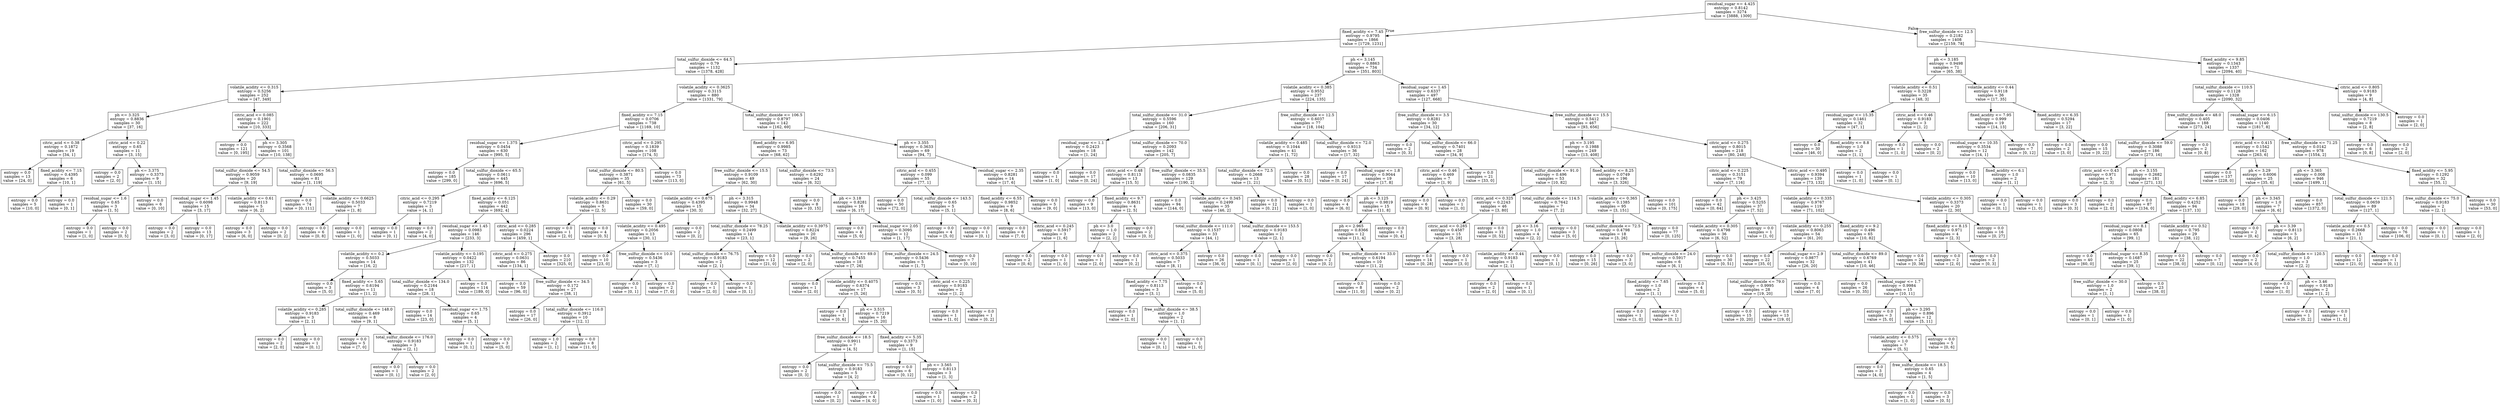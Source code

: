 digraph Tree {
node [shape=box] ;
0 [label="residual_sugar <= 4.425\nentropy = 0.8142\nsamples = 3274\nvalue = [3888, 1309]"] ;
1 [label="fixed_acidity <= 7.45\nentropy = 0.9795\nsamples = 1866\nvalue = [1729, 1231]"] ;
0 -> 1 [labeldistance=2.5, labelangle=45, headlabel="True"] ;
2 [label="total_sulfur_dioxide <= 64.5\nentropy = 0.79\nsamples = 1132\nvalue = [1378, 428]"] ;
1 -> 2 ;
3 [label="volatile_acidity <= 0.315\nentropy = 0.5256\nsamples = 252\nvalue = [47, 349]"] ;
2 -> 3 ;
4 [label="ph <= 3.325\nentropy = 0.8836\nsamples = 30\nvalue = [37, 16]"] ;
3 -> 4 ;
5 [label="citric_acid <= 0.38\nentropy = 0.1872\nsamples = 19\nvalue = [34, 1]"] ;
4 -> 5 ;
6 [label="entropy = 0.0\nsamples = 13\nvalue = [24, 0]"] ;
5 -> 6 ;
7 [label="fixed_acidity <= 7.15\nentropy = 0.4395\nsamples = 6\nvalue = [10, 1]"] ;
5 -> 7 ;
8 [label="entropy = 0.0\nsamples = 5\nvalue = [10, 0]"] ;
7 -> 8 ;
9 [label="entropy = 0.0\nsamples = 1\nvalue = [0, 1]"] ;
7 -> 9 ;
10 [label="citric_acid <= 0.22\nentropy = 0.65\nsamples = 11\nvalue = [3, 15]"] ;
4 -> 10 ;
11 [label="entropy = 0.0\nsamples = 2\nvalue = [2, 0]"] ;
10 -> 11 ;
12 [label="ph <= 3.375\nentropy = 0.3373\nsamples = 9\nvalue = [1, 15]"] ;
10 -> 12 ;
13 [label="residual_sugar <= 1.6\nentropy = 0.65\nsamples = 3\nvalue = [1, 5]"] ;
12 -> 13 ;
14 [label="entropy = 0.0\nsamples = 1\nvalue = [1, 0]"] ;
13 -> 14 ;
15 [label="entropy = 0.0\nsamples = 2\nvalue = [0, 5]"] ;
13 -> 15 ;
16 [label="entropy = 0.0\nsamples = 6\nvalue = [0, 10]"] ;
12 -> 16 ;
17 [label="citric_acid <= 0.085\nentropy = 0.1901\nsamples = 222\nvalue = [10, 333]"] ;
3 -> 17 ;
18 [label="entropy = 0.0\nsamples = 121\nvalue = [0, 195]"] ;
17 -> 18 ;
19 [label="ph <= 3.305\nentropy = 0.3568\nsamples = 101\nvalue = [10, 138]"] ;
17 -> 19 ;
20 [label="total_sulfur_dioxide <= 54.5\nentropy = 0.9059\nsamples = 20\nvalue = [9, 19]"] ;
19 -> 20 ;
21 [label="residual_sugar <= 1.45\nentropy = 0.6098\nsamples = 15\nvalue = [3, 17]"] ;
20 -> 21 ;
22 [label="entropy = 0.0\nsamples = 2\nvalue = [3, 0]"] ;
21 -> 22 ;
23 [label="entropy = 0.0\nsamples = 13\nvalue = [0, 17]"] ;
21 -> 23 ;
24 [label="volatile_acidity <= 0.61\nentropy = 0.8113\nsamples = 5\nvalue = [6, 2]"] ;
20 -> 24 ;
25 [label="entropy = 0.0\nsamples = 3\nvalue = [6, 0]"] ;
24 -> 25 ;
26 [label="entropy = 0.0\nsamples = 2\nvalue = [0, 2]"] ;
24 -> 26 ;
27 [label="total_sulfur_dioxide <= 56.5\nentropy = 0.0695\nsamples = 81\nvalue = [1, 119]"] ;
19 -> 27 ;
28 [label="entropy = 0.0\nsamples = 74\nvalue = [0, 111]"] ;
27 -> 28 ;
29 [label="volatile_acidity <= 0.6625\nentropy = 0.5033\nsamples = 7\nvalue = [1, 8]"] ;
27 -> 29 ;
30 [label="entropy = 0.0\nsamples = 6\nvalue = [0, 8]"] ;
29 -> 30 ;
31 [label="entropy = 0.0\nsamples = 1\nvalue = [1, 0]"] ;
29 -> 31 ;
32 [label="volatile_acidity <= 0.3625\nentropy = 0.3115\nsamples = 880\nvalue = [1331, 79]"] ;
2 -> 32 ;
33 [label="fixed_acidity <= 7.15\nentropy = 0.0706\nsamples = 738\nvalue = [1169, 10]"] ;
32 -> 33 ;
34 [label="residual_sugar <= 1.375\nentropy = 0.0454\nsamples = 630\nvalue = [995, 5]"] ;
33 -> 34 ;
35 [label="entropy = 0.0\nsamples = 185\nvalue = [299, 0]"] ;
34 -> 35 ;
36 [label="total_sulfur_dioxide <= 65.5\nentropy = 0.0611\nsamples = 445\nvalue = [696, 5]"] ;
34 -> 36 ;
37 [label="citric_acid <= 0.295\nentropy = 0.7219\nsamples = 3\nvalue = [4, 1]"] ;
36 -> 37 ;
38 [label="entropy = 0.0\nsamples = 1\nvalue = [0, 1]"] ;
37 -> 38 ;
39 [label="entropy = 0.0\nsamples = 2\nvalue = [4, 0]"] ;
37 -> 39 ;
40 [label="fixed_acidity <= 6.125\nentropy = 0.051\nsamples = 442\nvalue = [692, 4]"] ;
36 -> 40 ;
41 [label="residual_sugar <= 1.45\nentropy = 0.0983\nsamples = 146\nvalue = [233, 3]"] ;
40 -> 41 ;
42 [label="volatile_acidity <= 0.2\nentropy = 0.5033\nsamples = 14\nvalue = [16, 2]"] ;
41 -> 42 ;
43 [label="entropy = 0.0\nsamples = 3\nvalue = [5, 0]"] ;
42 -> 43 ;
44 [label="fixed_acidity <= 5.65\nentropy = 0.6194\nsamples = 11\nvalue = [11, 2]"] ;
42 -> 44 ;
45 [label="volatile_acidity <= 0.285\nentropy = 0.9183\nsamples = 3\nvalue = [2, 1]"] ;
44 -> 45 ;
46 [label="entropy = 0.0\nsamples = 2\nvalue = [2, 0]"] ;
45 -> 46 ;
47 [label="entropy = 0.0\nsamples = 1\nvalue = [0, 1]"] ;
45 -> 47 ;
48 [label="total_sulfur_dioxide <= 148.0\nentropy = 0.469\nsamples = 8\nvalue = [9, 1]"] ;
44 -> 48 ;
49 [label="entropy = 0.0\nsamples = 5\nvalue = [7, 0]"] ;
48 -> 49 ;
50 [label="total_sulfur_dioxide <= 176.0\nentropy = 0.9183\nsamples = 3\nvalue = [2, 1]"] ;
48 -> 50 ;
51 [label="entropy = 0.0\nsamples = 1\nvalue = [0, 1]"] ;
50 -> 51 ;
52 [label="entropy = 0.0\nsamples = 2\nvalue = [2, 0]"] ;
50 -> 52 ;
53 [label="volatile_acidity <= 0.195\nentropy = 0.0422\nsamples = 132\nvalue = [217, 1]"] ;
41 -> 53 ;
54 [label="total_sulfur_dioxide <= 134.0\nentropy = 0.2164\nsamples = 18\nvalue = [28, 1]"] ;
53 -> 54 ;
55 [label="entropy = 0.0\nsamples = 14\nvalue = [23, 0]"] ;
54 -> 55 ;
56 [label="residual_sugar <= 1.75\nentropy = 0.65\nsamples = 4\nvalue = [5, 1]"] ;
54 -> 56 ;
57 [label="entropy = 0.0\nsamples = 1\nvalue = [0, 1]"] ;
56 -> 57 ;
58 [label="entropy = 0.0\nsamples = 3\nvalue = [5, 0]"] ;
56 -> 58 ;
59 [label="entropy = 0.0\nsamples = 114\nvalue = [189, 0]"] ;
53 -> 59 ;
60 [label="citric_acid <= 0.285\nentropy = 0.0224\nsamples = 296\nvalue = [459, 1]"] ;
40 -> 60 ;
61 [label="citric_acid <= 0.275\nentropy = 0.0631\nsamples = 86\nvalue = [134, 1]"] ;
60 -> 61 ;
62 [label="entropy = 0.0\nsamples = 59\nvalue = [96, 0]"] ;
61 -> 62 ;
63 [label="free_sulfur_dioxide <= 34.5\nentropy = 0.172\nsamples = 27\nvalue = [38, 1]"] ;
61 -> 63 ;
64 [label="entropy = 0.0\nsamples = 17\nvalue = [26, 0]"] ;
63 -> 64 ;
65 [label="total_sulfur_dioxide <= 116.0\nentropy = 0.3912\nsamples = 10\nvalue = [12, 1]"] ;
63 -> 65 ;
66 [label="entropy = 1.0\nsamples = 2\nvalue = [1, 1]"] ;
65 -> 66 ;
67 [label="entropy = 0.0\nsamples = 8\nvalue = [11, 0]"] ;
65 -> 67 ;
68 [label="entropy = 0.0\nsamples = 210\nvalue = [325, 0]"] ;
60 -> 68 ;
69 [label="citric_acid <= 0.295\nentropy = 0.1839\nsamples = 108\nvalue = [174, 5]"] ;
33 -> 69 ;
70 [label="total_sulfur_dioxide <= 80.5\nentropy = 0.3871\nsamples = 35\nvalue = [61, 5]"] ;
69 -> 70 ;
71 [label="volatile_acidity <= 0.29\nentropy = 0.8631\nsamples = 5\nvalue = [2, 5]"] ;
70 -> 71 ;
72 [label="entropy = 0.0\nsamples = 1\nvalue = [2, 0]"] ;
71 -> 72 ;
73 [label="entropy = 0.0\nsamples = 4\nvalue = [0, 5]"] ;
71 -> 73 ;
74 [label="entropy = 0.0\nsamples = 30\nvalue = [59, 0]"] ;
70 -> 74 ;
75 [label="entropy = 0.0\nsamples = 73\nvalue = [113, 0]"] ;
69 -> 75 ;
76 [label="total_sulfur_dioxide <= 106.5\nentropy = 0.8797\nsamples = 142\nvalue = [162, 69]"] ;
32 -> 76 ;
77 [label="fixed_acidity <= 6.95\nentropy = 0.9985\nsamples = 73\nvalue = [68, 62]"] ;
76 -> 77 ;
78 [label="free_sulfur_dioxide <= 15.5\nentropy = 0.9109\nsamples = 49\nvalue = [62, 30]"] ;
77 -> 78 ;
79 [label="volatile_acidity <= 0.675\nentropy = 0.4395\nsamples = 15\nvalue = [30, 3]"] ;
78 -> 79 ;
80 [label="volatile_acidity <= 0.495\nentropy = 0.2056\nsamples = 13\nvalue = [30, 1]"] ;
79 -> 80 ;
81 [label="entropy = 0.0\nsamples = 10\nvalue = [23, 0]"] ;
80 -> 81 ;
82 [label="free_sulfur_dioxide <= 10.0\nentropy = 0.5436\nsamples = 3\nvalue = [7, 1]"] ;
80 -> 82 ;
83 [label="entropy = 0.0\nsamples = 1\nvalue = [0, 1]"] ;
82 -> 83 ;
84 [label="entropy = 0.0\nsamples = 2\nvalue = [7, 0]"] ;
82 -> 84 ;
85 [label="entropy = 0.0\nsamples = 2\nvalue = [0, 2]"] ;
79 -> 85 ;
86 [label="ph <= 3.315\nentropy = 0.9948\nsamples = 34\nvalue = [32, 27]"] ;
78 -> 86 ;
87 [label="total_sulfur_dioxide <= 78.25\nentropy = 0.2499\nsamples = 14\nvalue = [23, 1]"] ;
86 -> 87 ;
88 [label="total_sulfur_dioxide <= 76.75\nentropy = 0.9183\nsamples = 2\nvalue = [2, 1]"] ;
87 -> 88 ;
89 [label="entropy = 0.0\nsamples = 1\nvalue = [2, 0]"] ;
88 -> 89 ;
90 [label="entropy = 0.0\nsamples = 1\nvalue = [0, 1]"] ;
88 -> 90 ;
91 [label="entropy = 0.0\nsamples = 12\nvalue = [21, 0]"] ;
87 -> 91 ;
92 [label="volatile_acidity <= 0.3975\nentropy = 0.8224\nsamples = 20\nvalue = [9, 26]"] ;
86 -> 92 ;
93 [label="entropy = 0.0\nsamples = 2\nvalue = [2, 0]"] ;
92 -> 93 ;
94 [label="total_sulfur_dioxide <= 69.0\nentropy = 0.7455\nsamples = 18\nvalue = [7, 26]"] ;
92 -> 94 ;
95 [label="entropy = 0.0\nsamples = 1\nvalue = [2, 0]"] ;
94 -> 95 ;
96 [label="volatile_acidity <= 0.4075\nentropy = 0.6374\nsamples = 17\nvalue = [5, 26]"] ;
94 -> 96 ;
97 [label="entropy = 0.0\nsamples = 1\nvalue = [0, 6]"] ;
96 -> 97 ;
98 [label="ph <= 3.515\nentropy = 0.7219\nsamples = 16\nvalue = [5, 20]"] ;
96 -> 98 ;
99 [label="free_sulfur_dioxide <= 18.5\nentropy = 0.9911\nsamples = 7\nvalue = [4, 5]"] ;
98 -> 99 ;
100 [label="entropy = 0.0\nsamples = 2\nvalue = [0, 3]"] ;
99 -> 100 ;
101 [label="total_sulfur_dioxide <= 75.5\nentropy = 0.9183\nsamples = 5\nvalue = [4, 2]"] ;
99 -> 101 ;
102 [label="entropy = 0.0\nsamples = 1\nvalue = [0, 2]"] ;
101 -> 102 ;
103 [label="entropy = 0.0\nsamples = 4\nvalue = [4, 0]"] ;
101 -> 103 ;
104 [label="fixed_acidity <= 5.35\nentropy = 0.3373\nsamples = 9\nvalue = [1, 15]"] ;
98 -> 104 ;
105 [label="entropy = 0.0\nsamples = 6\nvalue = [0, 12]"] ;
104 -> 105 ;
106 [label="ph <= 3.565\nentropy = 0.8113\nsamples = 3\nvalue = [1, 3]"] ;
104 -> 106 ;
107 [label="entropy = 0.0\nsamples = 1\nvalue = [1, 0]"] ;
106 -> 107 ;
108 [label="entropy = 0.0\nsamples = 2\nvalue = [0, 3]"] ;
106 -> 108 ;
109 [label="total_sulfur_dioxide <= 73.5\nentropy = 0.6292\nsamples = 24\nvalue = [6, 32]"] ;
77 -> 109 ;
110 [label="entropy = 0.0\nsamples = 8\nvalue = [0, 15]"] ;
109 -> 110 ;
111 [label="ph <= 3.18\nentropy = 0.8281\nsamples = 16\nvalue = [6, 17]"] ;
109 -> 111 ;
112 [label="entropy = 0.0\nsamples = 4\nvalue = [5, 0]"] ;
111 -> 112 ;
113 [label="residual_sugar <= 2.05\nentropy = 0.3095\nsamples = 12\nvalue = [1, 17]"] ;
111 -> 113 ;
114 [label="free_sulfur_dioxide <= 24.5\nentropy = 0.5436\nsamples = 5\nvalue = [1, 7]"] ;
113 -> 114 ;
115 [label="entropy = 0.0\nsamples = 3\nvalue = [0, 5]"] ;
114 -> 115 ;
116 [label="citric_acid <= 0.225\nentropy = 0.9183\nsamples = 2\nvalue = [1, 2]"] ;
114 -> 116 ;
117 [label="entropy = 0.0\nsamples = 1\nvalue = [1, 0]"] ;
116 -> 117 ;
118 [label="entropy = 0.0\nsamples = 1\nvalue = [0, 2]"] ;
116 -> 118 ;
119 [label="entropy = 0.0\nsamples = 7\nvalue = [0, 10]"] ;
113 -> 119 ;
120 [label="ph <= 3.355\nentropy = 0.3633\nsamples = 69\nvalue = [94, 7]"] ;
76 -> 120 ;
121 [label="citric_acid <= 0.455\nentropy = 0.099\nsamples = 55\nvalue = [77, 1]"] ;
120 -> 121 ;
122 [label="entropy = 0.0\nsamples = 50\nvalue = [72, 0]"] ;
121 -> 122 ;
123 [label="total_sulfur_dioxide <= 143.5\nentropy = 0.65\nsamples = 5\nvalue = [5, 1]"] ;
121 -> 123 ;
124 [label="entropy = 0.0\nsamples = 4\nvalue = [5, 0]"] ;
123 -> 124 ;
125 [label="entropy = 0.0\nsamples = 1\nvalue = [0, 1]"] ;
123 -> 125 ;
126 [label="residual_sugar <= 2.35\nentropy = 0.8281\nsamples = 14\nvalue = [17, 6]"] ;
120 -> 126 ;
127 [label="fixed_acidity <= 6.55\nentropy = 0.9852\nsamples = 9\nvalue = [8, 6]"] ;
126 -> 127 ;
128 [label="entropy = 0.0\nsamples = 6\nvalue = [7, 0]"] ;
127 -> 128 ;
129 [label="citric_acid <= 0.245\nentropy = 0.5917\nsamples = 3\nvalue = [1, 6]"] ;
127 -> 129 ;
130 [label="entropy = 0.0\nsamples = 2\nvalue = [0, 6]"] ;
129 -> 130 ;
131 [label="entropy = 0.0\nsamples = 1\nvalue = [1, 0]"] ;
129 -> 131 ;
132 [label="entropy = 0.0\nsamples = 5\nvalue = [9, 0]"] ;
126 -> 132 ;
133 [label="ph <= 3.145\nentropy = 0.8863\nsamples = 734\nvalue = [351, 803]"] ;
1 -> 133 ;
134 [label="volatile_acidity <= 0.385\nentropy = 0.9552\nsamples = 237\nvalue = [224, 135]"] ;
133 -> 134 ;
135 [label="total_sulfur_dioxide <= 31.0\nentropy = 0.5596\nsamples = 160\nvalue = [206, 31]"] ;
134 -> 135 ;
136 [label="residual_sugar <= 1.1\nentropy = 0.2423\nsamples = 18\nvalue = [1, 24]"] ;
135 -> 136 ;
137 [label="entropy = 0.0\nsamples = 1\nvalue = [1, 0]"] ;
136 -> 137 ;
138 [label="entropy = 0.0\nsamples = 17\nvalue = [0, 24]"] ;
136 -> 138 ;
139 [label="total_sulfur_dioxide <= 70.0\nentropy = 0.2093\nsamples = 142\nvalue = [205, 7]"] ;
135 -> 139 ;
140 [label="citric_acid <= 0.48\nentropy = 0.8113\nsamples = 13\nvalue = [15, 5]"] ;
139 -> 140 ;
141 [label="entropy = 0.0\nsamples = 9\nvalue = [13, 0]"] ;
140 -> 141 ;
142 [label="fixed_acidity <= 9.7\nentropy = 0.8631\nsamples = 4\nvalue = [2, 5]"] ;
140 -> 142 ;
143 [label="ph <= 3.0\nentropy = 1.0\nsamples = 2\nvalue = [2, 2]"] ;
142 -> 143 ;
144 [label="entropy = 0.0\nsamples = 1\nvalue = [2, 0]"] ;
143 -> 144 ;
145 [label="entropy = 0.0\nsamples = 1\nvalue = [0, 2]"] ;
143 -> 145 ;
146 [label="entropy = 0.0\nsamples = 2\nvalue = [0, 3]"] ;
142 -> 146 ;
147 [label="free_sulfur_dioxide <= 35.5\nentropy = 0.0835\nsamples = 129\nvalue = [190, 2]"] ;
139 -> 147 ;
148 [label="entropy = 0.0\nsamples = 94\nvalue = [144, 0]"] ;
147 -> 148 ;
149 [label="volatile_acidity <= 0.345\nentropy = 0.2499\nsamples = 35\nvalue = [46, 2]"] ;
147 -> 149 ;
150 [label="total_sulfur_dioxide <= 111.0\nentropy = 0.1537\nsamples = 33\nvalue = [44, 1]"] ;
149 -> 150 ;
151 [label="citric_acid <= 0.375\nentropy = 0.5033\nsamples = 7\nvalue = [8, 1]"] ;
150 -> 151 ;
152 [label="fixed_acidity <= 7.75\nentropy = 0.8113\nsamples = 3\nvalue = [3, 1]"] ;
151 -> 152 ;
153 [label="entropy = 0.0\nsamples = 1\nvalue = [2, 0]"] ;
152 -> 153 ;
154 [label="free_sulfur_dioxide <= 38.5\nentropy = 1.0\nsamples = 2\nvalue = [1, 1]"] ;
152 -> 154 ;
155 [label="entropy = 0.0\nsamples = 1\nvalue = [0, 1]"] ;
154 -> 155 ;
156 [label="entropy = 0.0\nsamples = 1\nvalue = [1, 0]"] ;
154 -> 156 ;
157 [label="entropy = 0.0\nsamples = 4\nvalue = [5, 0]"] ;
151 -> 157 ;
158 [label="entropy = 0.0\nsamples = 26\nvalue = [36, 0]"] ;
150 -> 158 ;
159 [label="total_sulfur_dioxide <= 153.5\nentropy = 0.9183\nsamples = 2\nvalue = [2, 1]"] ;
149 -> 159 ;
160 [label="entropy = 0.0\nsamples = 1\nvalue = [0, 1]"] ;
159 -> 160 ;
161 [label="entropy = 0.0\nsamples = 1\nvalue = [2, 0]"] ;
159 -> 161 ;
162 [label="free_sulfur_dioxide <= 12.5\nentropy = 0.6037\nsamples = 77\nvalue = [18, 104]"] ;
134 -> 162 ;
163 [label="volatile_acidity <= 0.485\nentropy = 0.1044\nsamples = 41\nvalue = [1, 72]"] ;
162 -> 163 ;
164 [label="total_sulfur_dioxide <= 72.5\nentropy = 0.2668\nsamples = 13\nvalue = [1, 21]"] ;
163 -> 164 ;
165 [label="entropy = 0.0\nsamples = 12\nvalue = [0, 21]"] ;
164 -> 165 ;
166 [label="entropy = 0.0\nsamples = 1\nvalue = [1, 0]"] ;
164 -> 166 ;
167 [label="entropy = 0.0\nsamples = 28\nvalue = [0, 51]"] ;
163 -> 167 ;
168 [label="total_sulfur_dioxide <= 72.0\nentropy = 0.9313\nsamples = 36\nvalue = [17, 32]"] ;
162 -> 168 ;
169 [label="entropy = 0.0\nsamples = 17\nvalue = [0, 24]"] ;
168 -> 169 ;
170 [label="residual_sugar <= 1.8\nentropy = 0.9044\nsamples = 19\nvalue = [17, 8]"] ;
168 -> 170 ;
171 [label="entropy = 0.0\nsamples = 4\nvalue = [6, 0]"] ;
170 -> 171 ;
172 [label="ph <= 3.125\nentropy = 0.9819\nsamples = 15\nvalue = [11, 8]"] ;
170 -> 172 ;
173 [label="ph <= 2.965\nentropy = 0.8366\nsamples = 12\nvalue = [11, 4]"] ;
172 -> 173 ;
174 [label="entropy = 0.0\nsamples = 2\nvalue = [0, 2]"] ;
173 -> 174 ;
175 [label="free_sulfur_dioxide <= 33.0\nentropy = 0.6194\nsamples = 10\nvalue = [11, 2]"] ;
173 -> 175 ;
176 [label="entropy = 0.0\nsamples = 8\nvalue = [11, 0]"] ;
175 -> 176 ;
177 [label="entropy = 0.0\nsamples = 2\nvalue = [0, 2]"] ;
175 -> 177 ;
178 [label="entropy = 0.0\nsamples = 3\nvalue = [0, 4]"] ;
172 -> 178 ;
179 [label="residual_sugar <= 1.45\nentropy = 0.6337\nsamples = 497\nvalue = [127, 668]"] ;
133 -> 179 ;
180 [label="free_sulfur_dioxide <= 3.5\nentropy = 0.8281\nsamples = 30\nvalue = [34, 12]"] ;
179 -> 180 ;
181 [label="entropy = 0.0\nsamples = 2\nvalue = [0, 3]"] ;
180 -> 181 ;
182 [label="total_sulfur_dioxide <= 66.0\nentropy = 0.7401\nsamples = 28\nvalue = [34, 9]"] ;
180 -> 182 ;
183 [label="citric_acid <= 0.46\nentropy = 0.469\nsamples = 7\nvalue = [1, 9]"] ;
182 -> 183 ;
184 [label="entropy = 0.0\nsamples = 6\nvalue = [0, 9]"] ;
183 -> 184 ;
185 [label="entropy = 0.0\nsamples = 1\nvalue = [1, 0]"] ;
183 -> 185 ;
186 [label="entropy = 0.0\nsamples = 21\nvalue = [33, 0]"] ;
182 -> 186 ;
187 [label="free_sulfur_dioxide <= 15.5\nentropy = 0.5412\nsamples = 467\nvalue = [93, 656]"] ;
179 -> 187 ;
188 [label="ph <= 3.195\nentropy = 0.1988\nsamples = 249\nvalue = [13, 408]"] ;
187 -> 188 ;
189 [label="total_sulfur_dioxide <= 91.0\nentropy = 0.496\nsamples = 53\nvalue = [10, 82]"] ;
188 -> 189 ;
190 [label="citric_acid <= 0.325\nentropy = 0.2243\nsamples = 46\nvalue = [3, 80]"] ;
189 -> 190 ;
191 [label="citric_acid <= 0.285\nentropy = 0.4587\nsamples = 15\nvalue = [3, 28]"] ;
190 -> 191 ;
192 [label="entropy = 0.0\nsamples = 14\nvalue = [0, 28]"] ;
191 -> 192 ;
193 [label="entropy = 0.0\nsamples = 1\nvalue = [3, 0]"] ;
191 -> 193 ;
194 [label="entropy = 0.0\nsamples = 31\nvalue = [0, 52]"] ;
190 -> 194 ;
195 [label="total_sulfur_dioxide <= 114.5\nentropy = 0.7642\nsamples = 7\nvalue = [7, 2]"] ;
189 -> 195 ;
196 [label="ph <= 3.16\nentropy = 1.0\nsamples = 4\nvalue = [2, 2]"] ;
195 -> 196 ;
197 [label="volatile_acidity <= 0.44\nentropy = 0.9183\nsamples = 3\nvalue = [2, 1]"] ;
196 -> 197 ;
198 [label="entropy = 0.0\nsamples = 2\nvalue = [2, 0]"] ;
197 -> 198 ;
199 [label="entropy = 0.0\nsamples = 1\nvalue = [0, 1]"] ;
197 -> 199 ;
200 [label="entropy = 0.0\nsamples = 1\nvalue = [0, 1]"] ;
196 -> 200 ;
201 [label="entropy = 0.0\nsamples = 3\nvalue = [5, 0]"] ;
195 -> 201 ;
202 [label="fixed_acidity <= 8.25\nentropy = 0.0749\nsamples = 196\nvalue = [3, 326]"] ;
188 -> 202 ;
203 [label="volatile_acidity <= 0.365\nentropy = 0.1385\nsamples = 95\nvalue = [3, 151]"] ;
202 -> 203 ;
204 [label="total_sulfur_dioxide <= 72.5\nentropy = 0.4798\nsamples = 18\nvalue = [3, 26]"] ;
203 -> 204 ;
205 [label="entropy = 0.0\nsamples = 15\nvalue = [0, 26]"] ;
204 -> 205 ;
206 [label="entropy = 0.0\nsamples = 3\nvalue = [3, 0]"] ;
204 -> 206 ;
207 [label="entropy = 0.0\nsamples = 77\nvalue = [0, 125]"] ;
203 -> 207 ;
208 [label="entropy = 0.0\nsamples = 101\nvalue = [0, 175]"] ;
202 -> 208 ;
209 [label="citric_acid <= 0.275\nentropy = 0.8015\nsamples = 218\nvalue = [80, 248]"] ;
187 -> 209 ;
210 [label="citric_acid <= 0.225\nentropy = 0.3151\nsamples = 79\nvalue = [7, 116]"] ;
209 -> 210 ;
211 [label="entropy = 0.0\nsamples = 42\nvalue = [0, 64]"] ;
210 -> 211 ;
212 [label="ph <= 3.425\nentropy = 0.5255\nsamples = 37\nvalue = [7, 52]"] ;
210 -> 212 ;
213 [label="volatile_acidity <= 0.305\nentropy = 0.4798\nsamples = 36\nvalue = [6, 52]"] ;
212 -> 213 ;
214 [label="free_sulfur_dioxide <= 24.0\nentropy = 0.5917\nsamples = 6\nvalue = [6, 1]"] ;
213 -> 214 ;
215 [label="fixed_acidity <= 7.65\nentropy = 1.0\nsamples = 2\nvalue = [1, 1]"] ;
214 -> 215 ;
216 [label="entropy = 0.0\nsamples = 1\nvalue = [1, 0]"] ;
215 -> 216 ;
217 [label="entropy = 0.0\nsamples = 1\nvalue = [0, 1]"] ;
215 -> 217 ;
218 [label="entropy = 0.0\nsamples = 4\nvalue = [5, 0]"] ;
214 -> 218 ;
219 [label="entropy = 0.0\nsamples = 30\nvalue = [0, 51]"] ;
213 -> 219 ;
220 [label="entropy = 0.0\nsamples = 1\nvalue = [1, 0]"] ;
212 -> 220 ;
221 [label="citric_acid <= 0.495\nentropy = 0.9394\nsamples = 139\nvalue = [73, 132]"] ;
209 -> 221 ;
222 [label="volatile_acidity <= 0.335\nentropy = 0.9767\nsamples = 119\nvalue = [71, 102]"] ;
221 -> 222 ;
223 [label="volatile_acidity <= 0.255\nentropy = 0.8063\nsamples = 54\nvalue = [61, 20]"] ;
222 -> 223 ;
224 [label="entropy = 0.0\nsamples = 22\nvalue = [35, 0]"] ;
223 -> 224 ;
225 [label="residual_sugar <= 2.9\nentropy = 0.9877\nsamples = 32\nvalue = [26, 20]"] ;
223 -> 225 ;
226 [label="total_sulfur_dioxide <= 79.0\nentropy = 0.9995\nsamples = 28\nvalue = [19, 20]"] ;
225 -> 226 ;
227 [label="entropy = 0.0\nsamples = 15\nvalue = [0, 20]"] ;
226 -> 227 ;
228 [label="entropy = 0.0\nsamples = 13\nvalue = [19, 0]"] ;
226 -> 228 ;
229 [label="entropy = 0.0\nsamples = 4\nvalue = [7, 0]"] ;
225 -> 229 ;
230 [label="fixed_acidity <= 9.2\nentropy = 0.496\nsamples = 65\nvalue = [10, 82]"] ;
222 -> 230 ;
231 [label="total_sulfur_dioxide <= 89.0\nentropy = 0.6769\nsamples = 41\nvalue = [10, 46]"] ;
230 -> 231 ;
232 [label="entropy = 0.0\nsamples = 26\nvalue = [0, 35]"] ;
231 -> 232 ;
233 [label="residual_sugar <= 1.7\nentropy = 0.9984\nsamples = 15\nvalue = [10, 11]"] ;
231 -> 233 ;
234 [label="entropy = 0.0\nsamples = 3\nvalue = [5, 0]"] ;
233 -> 234 ;
235 [label="ph <= 3.295\nentropy = 0.896\nsamples = 12\nvalue = [5, 11]"] ;
233 -> 235 ;
236 [label="volatile_acidity <= 0.575\nentropy = 1.0\nsamples = 7\nvalue = [5, 5]"] ;
235 -> 236 ;
237 [label="entropy = 0.0\nsamples = 3\nvalue = [4, 0]"] ;
236 -> 237 ;
238 [label="free_sulfur_dioxide <= 18.5\nentropy = 0.65\nsamples = 4\nvalue = [1, 5]"] ;
236 -> 238 ;
239 [label="entropy = 0.0\nsamples = 1\nvalue = [1, 0]"] ;
238 -> 239 ;
240 [label="entropy = 0.0\nsamples = 3\nvalue = [0, 5]"] ;
238 -> 240 ;
241 [label="entropy = 0.0\nsamples = 5\nvalue = [0, 6]"] ;
235 -> 241 ;
242 [label="entropy = 0.0\nsamples = 24\nvalue = [0, 36]"] ;
230 -> 242 ;
243 [label="volatile_acidity <= 0.305\nentropy = 0.3373\nsamples = 20\nvalue = [2, 30]"] ;
221 -> 243 ;
244 [label="fixed_acidity <= 8.15\nentropy = 0.971\nsamples = 4\nvalue = [2, 3]"] ;
243 -> 244 ;
245 [label="entropy = 0.0\nsamples = 2\nvalue = [2, 0]"] ;
244 -> 245 ;
246 [label="entropy = 0.0\nsamples = 2\nvalue = [0, 3]"] ;
244 -> 246 ;
247 [label="entropy = 0.0\nsamples = 16\nvalue = [0, 27]"] ;
243 -> 247 ;
248 [label="free_sulfur_dioxide <= 12.5\nentropy = 0.2182\nsamples = 1408\nvalue = [2159, 78]"] ;
0 -> 248 [labeldistance=2.5, labelangle=-45, headlabel="False"] ;
249 [label="ph <= 3.185\nentropy = 0.9498\nsamples = 71\nvalue = [65, 38]"] ;
248 -> 249 ;
250 [label="volatile_acidity <= 0.51\nentropy = 0.3228\nsamples = 35\nvalue = [48, 3]"] ;
249 -> 250 ;
251 [label="residual_sugar <= 15.35\nentropy = 0.1461\nsamples = 32\nvalue = [47, 1]"] ;
250 -> 251 ;
252 [label="entropy = 0.0\nsamples = 30\nvalue = [46, 0]"] ;
251 -> 252 ;
253 [label="fixed_acidity <= 8.8\nentropy = 1.0\nsamples = 2\nvalue = [1, 1]"] ;
251 -> 253 ;
254 [label="entropy = 0.0\nsamples = 1\nvalue = [1, 0]"] ;
253 -> 254 ;
255 [label="entropy = 0.0\nsamples = 1\nvalue = [0, 1]"] ;
253 -> 255 ;
256 [label="citric_acid <= 0.46\nentropy = 0.9183\nsamples = 3\nvalue = [1, 2]"] ;
250 -> 256 ;
257 [label="entropy = 0.0\nsamples = 1\nvalue = [1, 0]"] ;
256 -> 257 ;
258 [label="entropy = 0.0\nsamples = 2\nvalue = [0, 2]"] ;
256 -> 258 ;
259 [label="volatile_acidity <= 0.44\nentropy = 0.9118\nsamples = 36\nvalue = [17, 35]"] ;
249 -> 259 ;
260 [label="fixed_acidity <= 7.95\nentropy = 0.999\nsamples = 19\nvalue = [14, 13]"] ;
259 -> 260 ;
261 [label="residual_sugar <= 10.35\nentropy = 0.3534\nsamples = 12\nvalue = [14, 1]"] ;
260 -> 261 ;
262 [label="entropy = 0.0\nsamples = 10\nvalue = [13, 0]"] ;
261 -> 262 ;
263 [label="fixed_acidity <= 6.1\nentropy = 1.0\nsamples = 2\nvalue = [1, 1]"] ;
261 -> 263 ;
264 [label="entropy = 0.0\nsamples = 1\nvalue = [0, 1]"] ;
263 -> 264 ;
265 [label="entropy = 0.0\nsamples = 1\nvalue = [1, 0]"] ;
263 -> 265 ;
266 [label="entropy = 0.0\nsamples = 7\nvalue = [0, 12]"] ;
260 -> 266 ;
267 [label="fixed_acidity <= 6.35\nentropy = 0.5294\nsamples = 17\nvalue = [3, 22]"] ;
259 -> 267 ;
268 [label="entropy = 0.0\nsamples = 2\nvalue = [3, 0]"] ;
267 -> 268 ;
269 [label="entropy = 0.0\nsamples = 15\nvalue = [0, 22]"] ;
267 -> 269 ;
270 [label="fixed_acidity <= 9.85\nentropy = 0.1343\nsamples = 1337\nvalue = [2094, 40]"] ;
248 -> 270 ;
271 [label="total_sulfur_dioxide <= 110.5\nentropy = 0.1128\nsamples = 1328\nvalue = [2090, 32]"] ;
270 -> 271 ;
272 [label="free_sulfur_dioxide <= 48.0\nentropy = 0.405\nsamples = 188\nvalue = [273, 24]"] ;
271 -> 272 ;
273 [label="total_sulfur_dioxide <= 59.0\nentropy = 0.3088\nsamples = 186\nvalue = [273, 16]"] ;
272 -> 273 ;
274 [label="citric_acid <= 0.43\nentropy = 0.971\nsamples = 5\nvalue = [2, 3]"] ;
273 -> 274 ;
275 [label="entropy = 0.0\nsamples = 3\nvalue = [0, 3]"] ;
274 -> 275 ;
276 [label="entropy = 0.0\nsamples = 2\nvalue = [2, 0]"] ;
274 -> 276 ;
277 [label="ph <= 3.155\nentropy = 0.2682\nsamples = 181\nvalue = [271, 13]"] ;
273 -> 277 ;
278 [label="entropy = 0.0\nsamples = 87\nvalue = [134, 0]"] ;
277 -> 278 ;
279 [label="fixed_acidity <= 6.85\nentropy = 0.4252\nsamples = 94\nvalue = [137, 13]"] ;
277 -> 279 ;
280 [label="residual_sugar <= 8.1\nentropy = 0.0808\nsamples = 65\nvalue = [99, 1]"] ;
279 -> 280 ;
281 [label="entropy = 0.0\nsamples = 40\nvalue = [60, 0]"] ;
280 -> 281 ;
282 [label="residual_sugar <= 8.35\nentropy = 0.1687\nsamples = 25\nvalue = [39, 1]"] ;
280 -> 282 ;
283 [label="free_sulfur_dioxide <= 30.0\nentropy = 1.0\nsamples = 2\nvalue = [1, 1]"] ;
282 -> 283 ;
284 [label="entropy = 0.0\nsamples = 1\nvalue = [0, 1]"] ;
283 -> 284 ;
285 [label="entropy = 0.0\nsamples = 1\nvalue = [1, 0]"] ;
283 -> 285 ;
286 [label="entropy = 0.0\nsamples = 23\nvalue = [38, 0]"] ;
282 -> 286 ;
287 [label="volatile_acidity <= 0.52\nentropy = 0.795\nsamples = 29\nvalue = [38, 12]"] ;
279 -> 287 ;
288 [label="entropy = 0.0\nsamples = 22\nvalue = [38, 0]"] ;
287 -> 288 ;
289 [label="entropy = 0.0\nsamples = 7\nvalue = [0, 12]"] ;
287 -> 289 ;
290 [label="entropy = 0.0\nsamples = 2\nvalue = [0, 8]"] ;
272 -> 290 ;
291 [label="residual_sugar <= 6.15\nentropy = 0.0406\nsamples = 1140\nvalue = [1817, 8]"] ;
271 -> 291 ;
292 [label="citric_acid <= 0.415\nentropy = 0.1542\nsamples = 162\nvalue = [263, 6]"] ;
291 -> 292 ;
293 [label="entropy = 0.0\nsamples = 137\nvalue = [228, 0]"] ;
292 -> 293 ;
294 [label="ph <= 3.29\nentropy = 0.6006\nsamples = 25\nvalue = [35, 6]"] ;
292 -> 294 ;
295 [label="entropy = 0.0\nsamples = 18\nvalue = [29, 0]"] ;
294 -> 295 ;
296 [label="ph <= 3.345\nentropy = 1.0\nsamples = 7\nvalue = [6, 6]"] ;
294 -> 296 ;
297 [label="entropy = 0.0\nsamples = 2\nvalue = [0, 4]"] ;
296 -> 297 ;
298 [label="ph <= 3.39\nentropy = 0.8113\nsamples = 5\nvalue = [6, 2]"] ;
296 -> 298 ;
299 [label="entropy = 0.0\nsamples = 2\nvalue = [4, 0]"] ;
298 -> 299 ;
300 [label="total_sulfur_dioxide <= 120.5\nentropy = 1.0\nsamples = 3\nvalue = [2, 2]"] ;
298 -> 300 ;
301 [label="entropy = 0.0\nsamples = 1\nvalue = [1, 0]"] ;
300 -> 301 ;
302 [label="ph <= 3.46\nentropy = 0.9183\nsamples = 2\nvalue = [1, 2]"] ;
300 -> 302 ;
303 [label="entropy = 0.0\nsamples = 1\nvalue = [0, 2]"] ;
302 -> 303 ;
304 [label="entropy = 0.0\nsamples = 1\nvalue = [1, 0]"] ;
302 -> 304 ;
305 [label="free_sulfur_dioxide <= 71.25\nentropy = 0.0142\nsamples = 978\nvalue = [1554, 2]"] ;
291 -> 305 ;
306 [label="ph <= 3.365\nentropy = 0.008\nsamples = 946\nvalue = [1499, 1]"] ;
305 -> 306 ;
307 [label="entropy = 0.0\nsamples = 857\nvalue = [1372, 0]"] ;
306 -> 307 ;
308 [label="total_sulfur_dioxide <= 121.5\nentropy = 0.0659\nsamples = 89\nvalue = [127, 1]"] ;
306 -> 308 ;
309 [label="volatile_acidity <= 0.5\nentropy = 0.2668\nsamples = 13\nvalue = [21, 1]"] ;
308 -> 309 ;
310 [label="entropy = 0.0\nsamples = 12\nvalue = [21, 0]"] ;
309 -> 310 ;
311 [label="entropy = 0.0\nsamples = 1\nvalue = [0, 1]"] ;
309 -> 311 ;
312 [label="entropy = 0.0\nsamples = 76\nvalue = [106, 0]"] ;
308 -> 312 ;
313 [label="fixed_acidity <= 5.95\nentropy = 0.1292\nsamples = 32\nvalue = [55, 1]"] ;
305 -> 313 ;
314 [label="free_sulfur_dioxide <= 75.0\nentropy = 0.9183\nsamples = 2\nvalue = [2, 1]"] ;
313 -> 314 ;
315 [label="entropy = 0.0\nsamples = 1\nvalue = [0, 1]"] ;
314 -> 315 ;
316 [label="entropy = 0.0\nsamples = 1\nvalue = [2, 0]"] ;
314 -> 316 ;
317 [label="entropy = 0.0\nsamples = 30\nvalue = [53, 0]"] ;
313 -> 317 ;
318 [label="citric_acid <= 0.805\nentropy = 0.9183\nsamples = 9\nvalue = [4, 8]"] ;
270 -> 318 ;
319 [label="total_sulfur_dioxide <= 130.5\nentropy = 0.7219\nsamples = 8\nvalue = [2, 8]"] ;
318 -> 319 ;
320 [label="entropy = 0.0\nsamples = 6\nvalue = [0, 8]"] ;
319 -> 320 ;
321 [label="entropy = 0.0\nsamples = 2\nvalue = [2, 0]"] ;
319 -> 321 ;
322 [label="entropy = 0.0\nsamples = 1\nvalue = [2, 0]"] ;
318 -> 322 ;
}